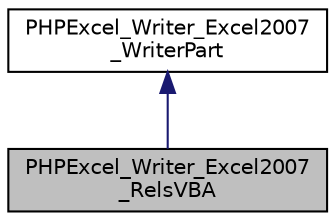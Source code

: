 digraph "PHPExcel_Writer_Excel2007_RelsVBA"
{
  edge [fontname="Helvetica",fontsize="10",labelfontname="Helvetica",labelfontsize="10"];
  node [fontname="Helvetica",fontsize="10",shape=record];
  Node0 [label="PHPExcel_Writer_Excel2007\l_RelsVBA",height=0.2,width=0.4,color="black", fillcolor="grey75", style="filled", fontcolor="black"];
  Node1 -> Node0 [dir="back",color="midnightblue",fontsize="10",style="solid",fontname="Helvetica"];
  Node1 [label="PHPExcel_Writer_Excel2007\l_WriterPart",height=0.2,width=0.4,color="black", fillcolor="white", style="filled",URL="$class_p_h_p_excel___writer___excel2007___writer_part.html"];
}
